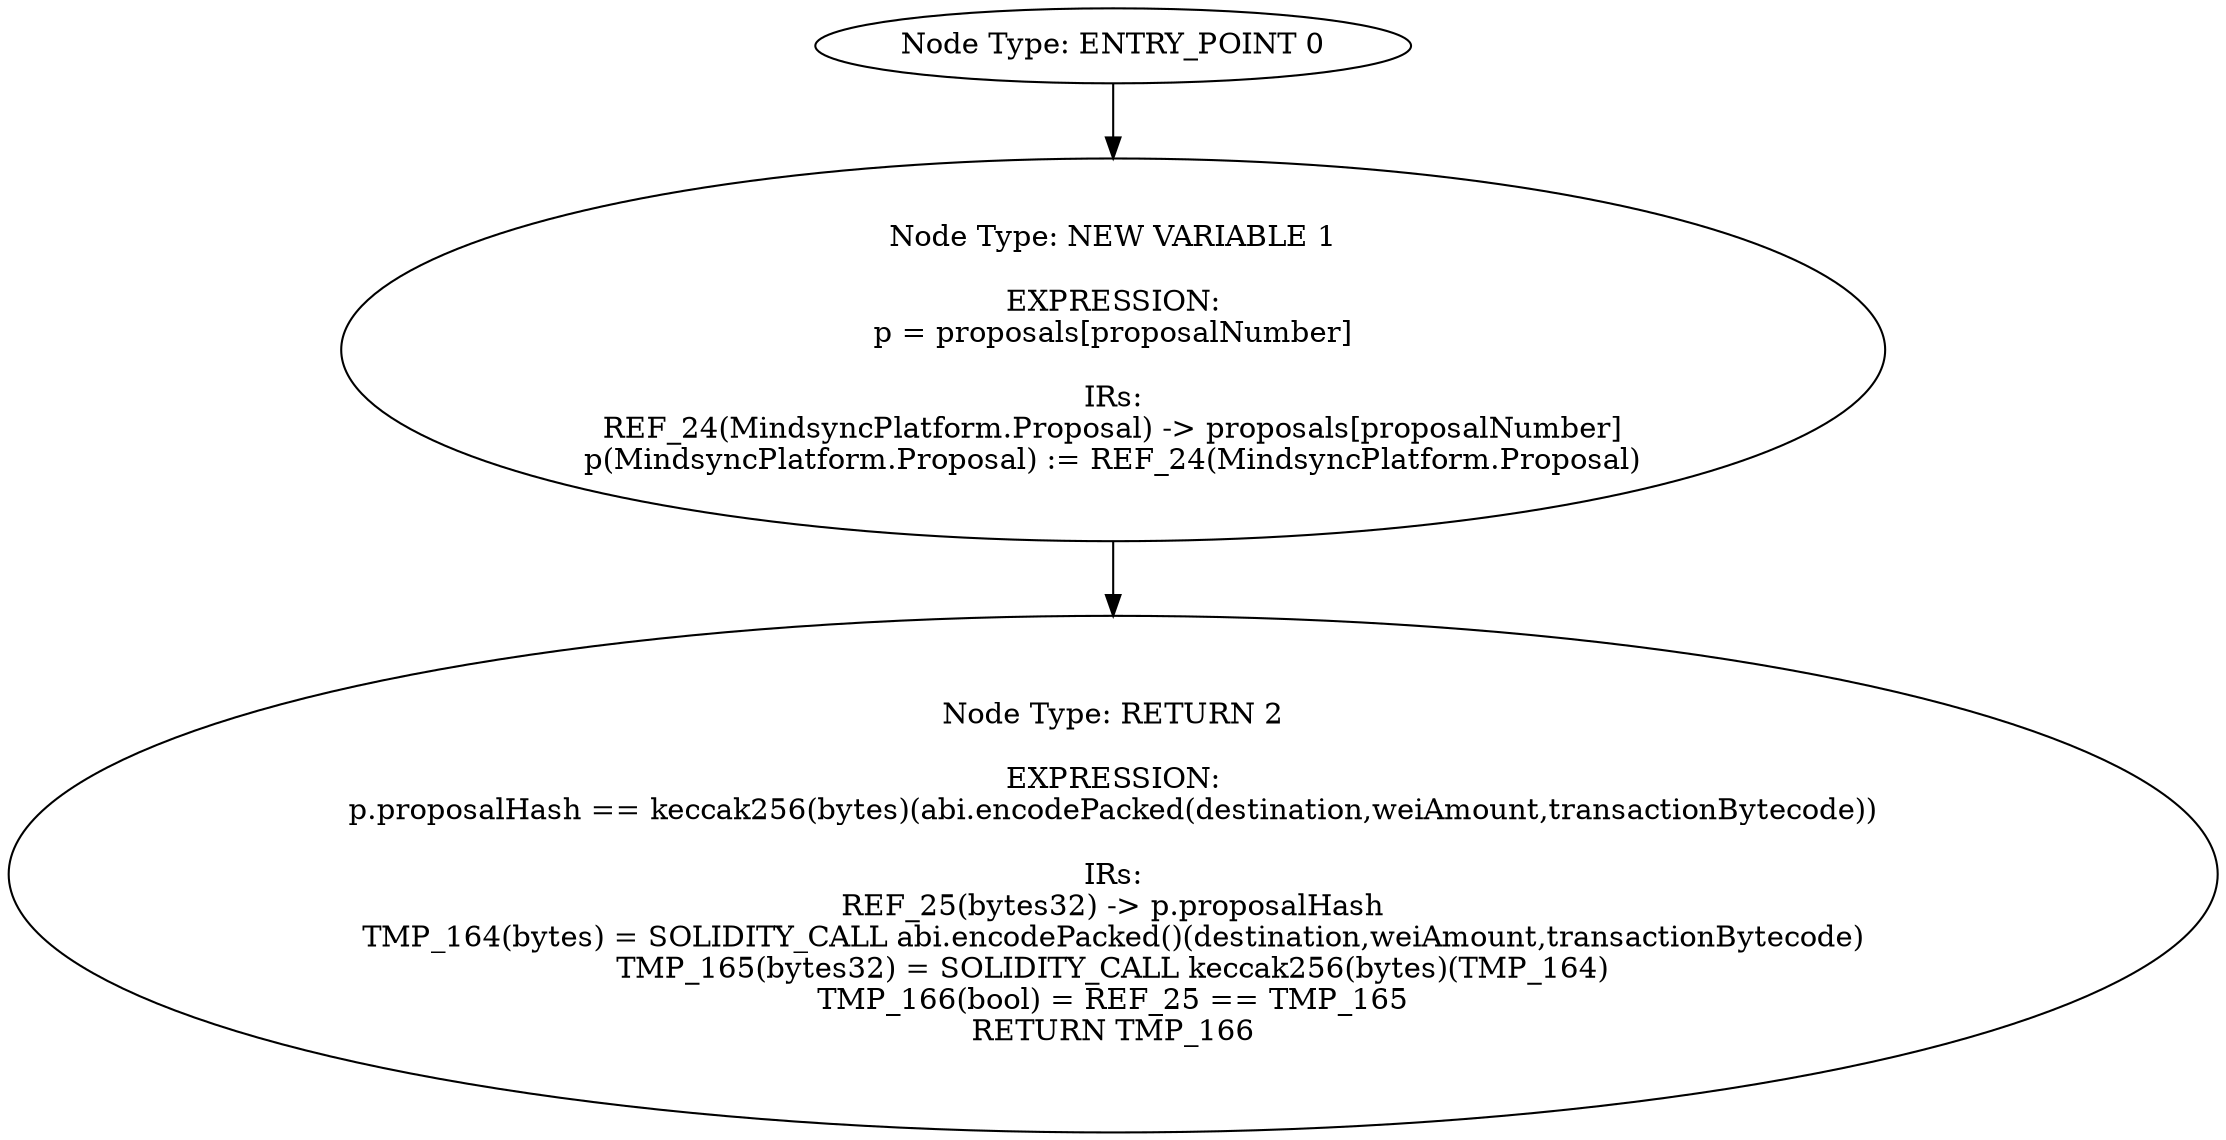 digraph{
0[label="Node Type: ENTRY_POINT 0
"];
0->1;
1[label="Node Type: NEW VARIABLE 1

EXPRESSION:
p = proposals[proposalNumber]

IRs:
REF_24(MindsyncPlatform.Proposal) -> proposals[proposalNumber]
p(MindsyncPlatform.Proposal) := REF_24(MindsyncPlatform.Proposal)"];
1->2;
2[label="Node Type: RETURN 2

EXPRESSION:
p.proposalHash == keccak256(bytes)(abi.encodePacked(destination,weiAmount,transactionBytecode))

IRs:
REF_25(bytes32) -> p.proposalHash
TMP_164(bytes) = SOLIDITY_CALL abi.encodePacked()(destination,weiAmount,transactionBytecode)
TMP_165(bytes32) = SOLIDITY_CALL keccak256(bytes)(TMP_164)
TMP_166(bool) = REF_25 == TMP_165
RETURN TMP_166"];
}
